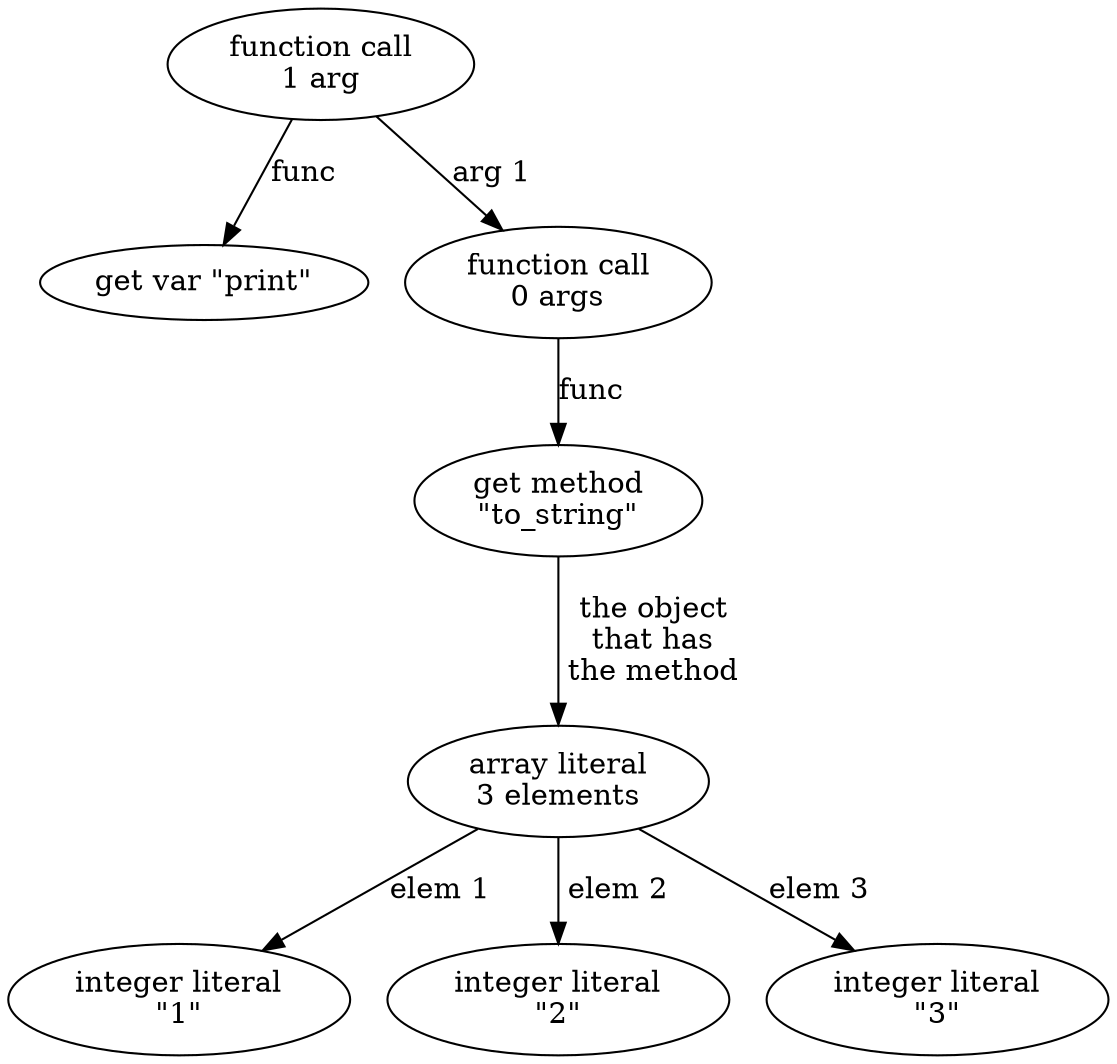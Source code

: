 /*
create syntax-spec-ast.png like this:

    $ dot syntax-spec-ast.dot -Tpng -osyntax-spec-ast.png
*/

digraph G {
    //rankdir=LR;
    print [ label="get var \"print\"" ];
    printcall [ label="function call\n1 arg" ];
    tostringcall [ label="function call\n0 args" ];
    tostring [ label="get method\n\"to_string\"" ];
    array [ label="array literal\n3 elements"];
    one [ label="integer literal\n\"1\"" ];
    two [ label="integer literal\n\"2\"" ];
    three [ label="integer literal\n\"3\"" ];

    printcall -> print [label="func"];
    printcall -> tostringcall [label="arg 1"];
    tostringcall -> tostring [label="func"];
    tostring -> array [label=" the object\n that has\n the method"];
    array -> one [label="elem 1"];
    array -> two [label=" elem 2"];
    array -> three [label="elem 3"];
}
